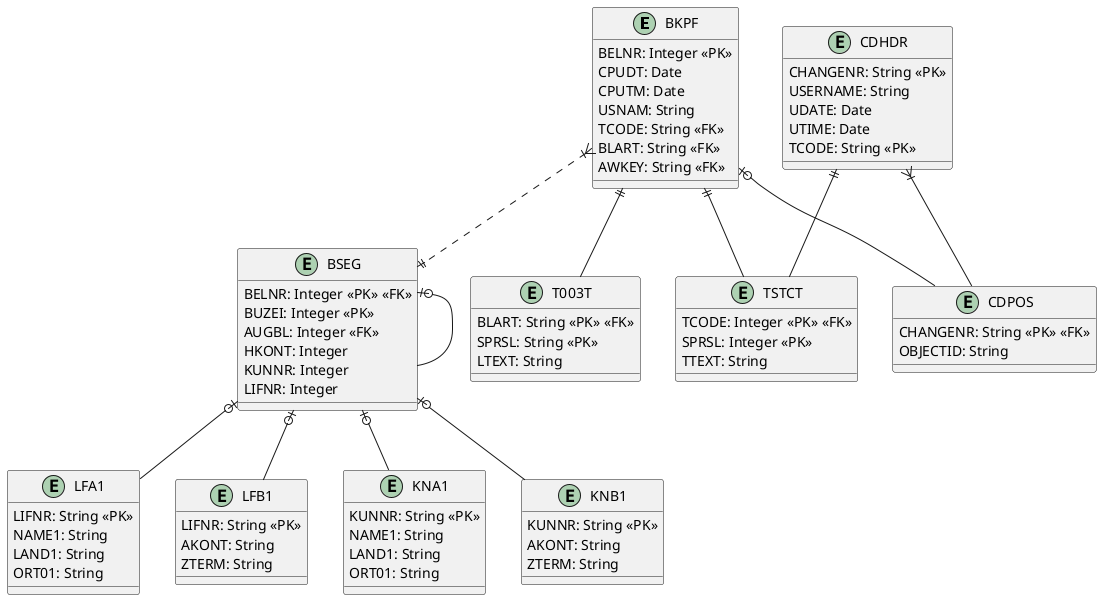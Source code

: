 @startuml

entity BKPF {
    BELNR: Integer <<PK>>
    CPUDT: Date
    CPUTM: Date
    USNAM: String
    TCODE: String <<FK>>
    BLART: String <<FK>>
    AWKEY: String <<FK>>
}

entity BSEG {
    BELNR: Integer <<PK>> <<FK>>
    BUZEI: Integer <<PK>>
    AUGBL: Integer <<FK>>
    HKONT: Integer
    KUNNR: Integer
    LIFNR: Integer
}

entity TSTCT {
    TCODE: Integer <<PK>> <<FK>>
    SPRSL: Integer <<PK>>
    TTEXT: String
}

entity T003T {
    BLART: String <<PK>> <<FK>>
    SPRSL: String <<PK>>
    LTEXT: String
}

entity LFA1 {
    LIFNR: String <<PK>>
    NAME1: String
    LAND1: String
    ORT01: String
}

entity LFB1 {
    LIFNR: String <<PK>>
    AKONT: String
    ZTERM: String
}

entity KNA1 {
    KUNNR: String <<PK>>
    NAME1: String
    LAND1: String
    ORT01: String
}

entity KNB1 {
    KUNNR: String <<PK>>
    AKONT: String
    ZTERM: String
}

entity CDHDR {
    CHANGENR: String <<PK>>
    USERNAME: String
    UDATE: Date
    UTIME: Date
    TCODE: String <<PK>>
}

entity CDPOS {
    CHANGENR: String <<PK>> <<FK>>
    OBJECTID: String
}

BKPF }|..|| BSEG
BSEG |o-- BSEG
BKPF ||-- TSTCT
BKPF ||-- T003T
BSEG |o-- LFA1
BSEG |o-- LFB1
BSEG |o-- KNA1
BSEG |o-- KNB1
CDHDR }|-- CDPOS
CDHDR ||-- TSTCT
BKPF |o-- CDPOS


@enduml